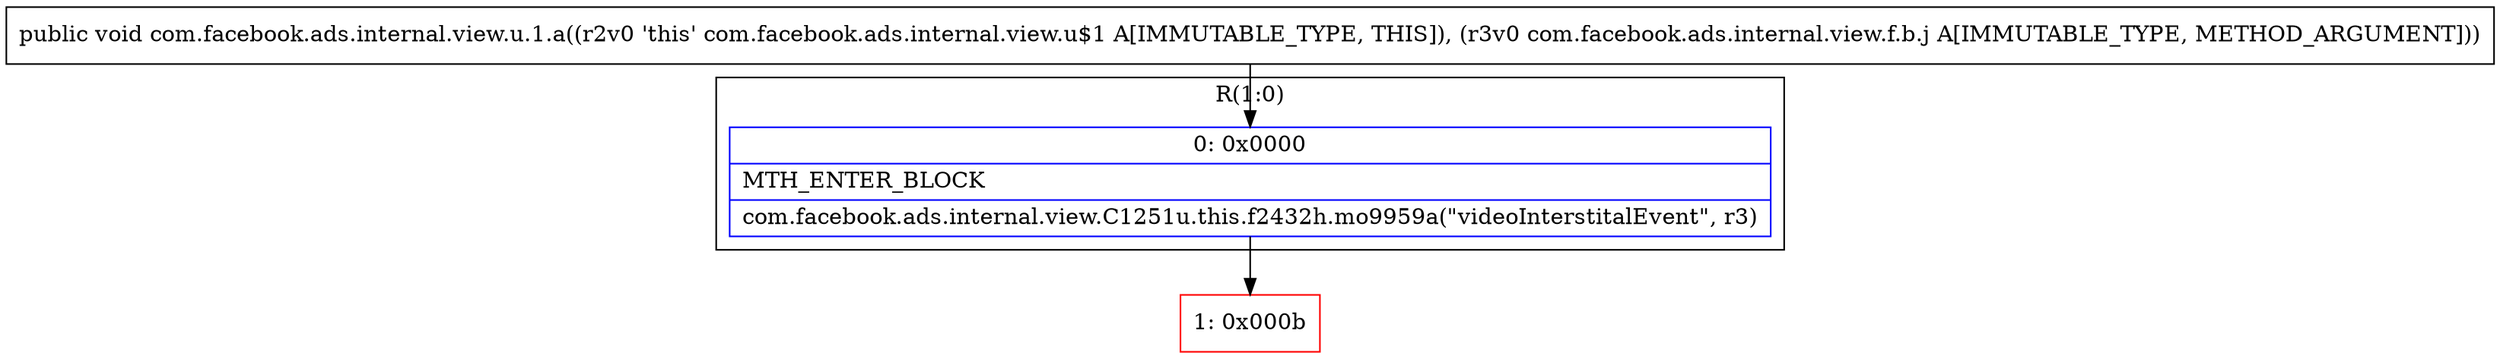 digraph "CFG forcom.facebook.ads.internal.view.u.1.a(Lcom\/facebook\/ads\/internal\/view\/f\/b\/j;)V" {
subgraph cluster_Region_807467989 {
label = "R(1:0)";
node [shape=record,color=blue];
Node_0 [shape=record,label="{0\:\ 0x0000|MTH_ENTER_BLOCK\l|com.facebook.ads.internal.view.C1251u.this.f2432h.mo9959a(\"videoInterstitalEvent\", r3)\l}"];
}
Node_1 [shape=record,color=red,label="{1\:\ 0x000b}"];
MethodNode[shape=record,label="{public void com.facebook.ads.internal.view.u.1.a((r2v0 'this' com.facebook.ads.internal.view.u$1 A[IMMUTABLE_TYPE, THIS]), (r3v0 com.facebook.ads.internal.view.f.b.j A[IMMUTABLE_TYPE, METHOD_ARGUMENT])) }"];
MethodNode -> Node_0;
Node_0 -> Node_1;
}

